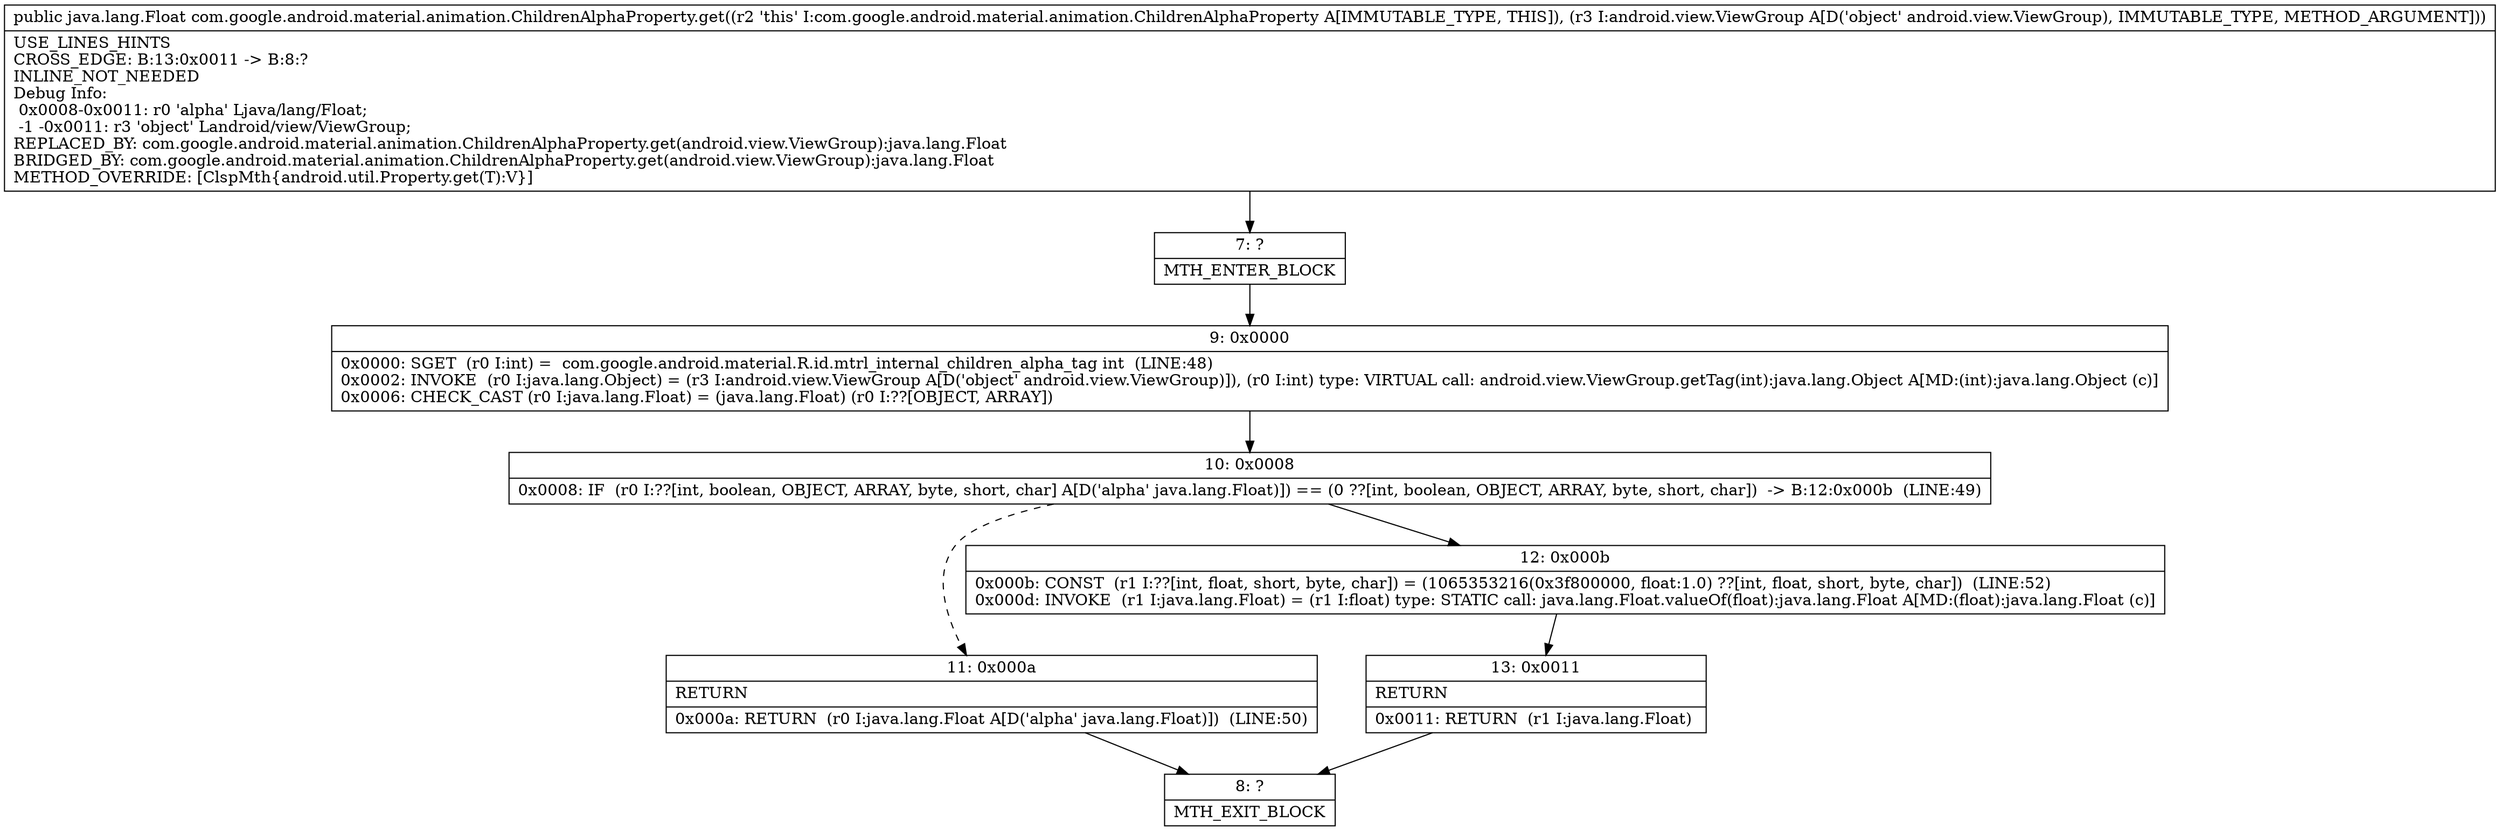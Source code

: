 digraph "CFG forcom.google.android.material.animation.ChildrenAlphaProperty.get(Landroid\/view\/ViewGroup;)Ljava\/lang\/Float;" {
Node_7 [shape=record,label="{7\:\ ?|MTH_ENTER_BLOCK\l}"];
Node_9 [shape=record,label="{9\:\ 0x0000|0x0000: SGET  (r0 I:int) =  com.google.android.material.R.id.mtrl_internal_children_alpha_tag int  (LINE:48)\l0x0002: INVOKE  (r0 I:java.lang.Object) = (r3 I:android.view.ViewGroup A[D('object' android.view.ViewGroup)]), (r0 I:int) type: VIRTUAL call: android.view.ViewGroup.getTag(int):java.lang.Object A[MD:(int):java.lang.Object (c)]\l0x0006: CHECK_CAST (r0 I:java.lang.Float) = (java.lang.Float) (r0 I:??[OBJECT, ARRAY]) \l}"];
Node_10 [shape=record,label="{10\:\ 0x0008|0x0008: IF  (r0 I:??[int, boolean, OBJECT, ARRAY, byte, short, char] A[D('alpha' java.lang.Float)]) == (0 ??[int, boolean, OBJECT, ARRAY, byte, short, char])  \-\> B:12:0x000b  (LINE:49)\l}"];
Node_11 [shape=record,label="{11\:\ 0x000a|RETURN\l|0x000a: RETURN  (r0 I:java.lang.Float A[D('alpha' java.lang.Float)])  (LINE:50)\l}"];
Node_8 [shape=record,label="{8\:\ ?|MTH_EXIT_BLOCK\l}"];
Node_12 [shape=record,label="{12\:\ 0x000b|0x000b: CONST  (r1 I:??[int, float, short, byte, char]) = (1065353216(0x3f800000, float:1.0) ??[int, float, short, byte, char])  (LINE:52)\l0x000d: INVOKE  (r1 I:java.lang.Float) = (r1 I:float) type: STATIC call: java.lang.Float.valueOf(float):java.lang.Float A[MD:(float):java.lang.Float (c)]\l}"];
Node_13 [shape=record,label="{13\:\ 0x0011|RETURN\l|0x0011: RETURN  (r1 I:java.lang.Float) \l}"];
MethodNode[shape=record,label="{public java.lang.Float com.google.android.material.animation.ChildrenAlphaProperty.get((r2 'this' I:com.google.android.material.animation.ChildrenAlphaProperty A[IMMUTABLE_TYPE, THIS]), (r3 I:android.view.ViewGroup A[D('object' android.view.ViewGroup), IMMUTABLE_TYPE, METHOD_ARGUMENT]))  | USE_LINES_HINTS\lCROSS_EDGE: B:13:0x0011 \-\> B:8:?\lINLINE_NOT_NEEDED\lDebug Info:\l  0x0008\-0x0011: r0 'alpha' Ljava\/lang\/Float;\l  \-1 \-0x0011: r3 'object' Landroid\/view\/ViewGroup;\lREPLACED_BY: com.google.android.material.animation.ChildrenAlphaProperty.get(android.view.ViewGroup):java.lang.Float\lBRIDGED_BY: com.google.android.material.animation.ChildrenAlphaProperty.get(android.view.ViewGroup):java.lang.Float\lMETHOD_OVERRIDE: [ClspMth\{android.util.Property.get(T):V\}]\l}"];
MethodNode -> Node_7;Node_7 -> Node_9;
Node_9 -> Node_10;
Node_10 -> Node_11[style=dashed];
Node_10 -> Node_12;
Node_11 -> Node_8;
Node_12 -> Node_13;
Node_13 -> Node_8;
}

